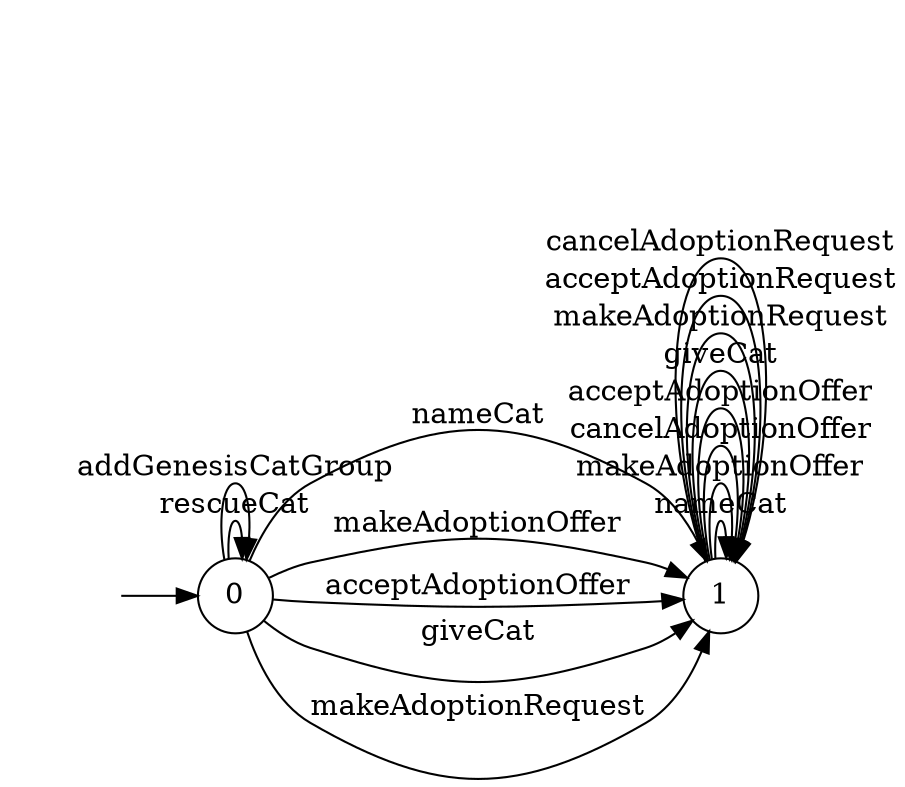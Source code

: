 digraph "/home/liuye/Project/InvConPlus/Dapp-Automata-data/result/model/0x60cd862c9c687a9de49aecdc3a99b74a4fc54ab6/MoonCatRescue/FSM-0" {
	graph [rankdir=LR]
	"" [label="" shape=plaintext]
	0 [label=0 shape=circle]
	1 [label=1 shape=circle]
	"" -> 0 [label=""]
	0 -> 0 [label=rescueCat]
	0 -> 1 [label=nameCat]
	0 -> 1 [label=makeAdoptionOffer]
	0 -> 1 [label=acceptAdoptionOffer]
	0 -> 1 [label=giveCat]
	0 -> 1 [label=makeAdoptionRequest]
	0 -> 0 [label=addGenesisCatGroup]
	1 -> 1 [label=nameCat]
	1 -> 1 [label=makeAdoptionOffer]
	1 -> 1 [label=cancelAdoptionOffer]
	1 -> 1 [label=acceptAdoptionOffer]
	1 -> 1 [label=giveCat]
	1 -> 1 [label=makeAdoptionRequest]
	1 -> 1 [label=acceptAdoptionRequest]
	1 -> 1 [label=cancelAdoptionRequest]
}
